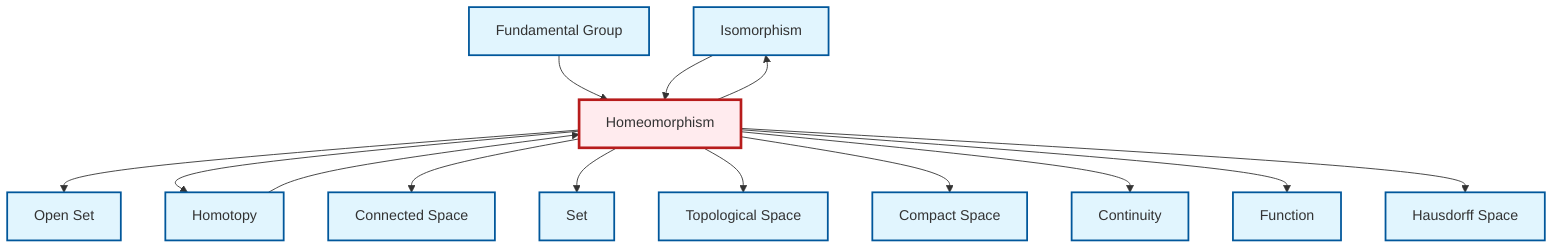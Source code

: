 graph TD
    classDef definition fill:#e1f5fe,stroke:#01579b,stroke-width:2px
    classDef theorem fill:#f3e5f5,stroke:#4a148c,stroke-width:2px
    classDef axiom fill:#fff3e0,stroke:#e65100,stroke-width:2px
    classDef example fill:#e8f5e9,stroke:#1b5e20,stroke-width:2px
    classDef current fill:#ffebee,stroke:#b71c1c,stroke-width:3px
    def-open-set["Open Set"]:::definition
    def-set["Set"]:::definition
    def-continuity["Continuity"]:::definition
    def-isomorphism["Isomorphism"]:::definition
    def-homeomorphism["Homeomorphism"]:::definition
    def-topological-space["Topological Space"]:::definition
    def-fundamental-group["Fundamental Group"]:::definition
    def-homotopy["Homotopy"]:::definition
    def-hausdorff["Hausdorff Space"]:::definition
    def-compact["Compact Space"]:::definition
    def-connected["Connected Space"]:::definition
    def-function["Function"]:::definition
    def-homeomorphism --> def-isomorphism
    def-homeomorphism --> def-open-set
    def-homeomorphism --> def-homotopy
    def-fundamental-group --> def-homeomorphism
    def-homeomorphism --> def-connected
    def-homeomorphism --> def-set
    def-homotopy --> def-homeomorphism
    def-homeomorphism --> def-topological-space
    def-homeomorphism --> def-compact
    def-homeomorphism --> def-continuity
    def-homeomorphism --> def-function
    def-isomorphism --> def-homeomorphism
    def-homeomorphism --> def-hausdorff
    class def-homeomorphism current